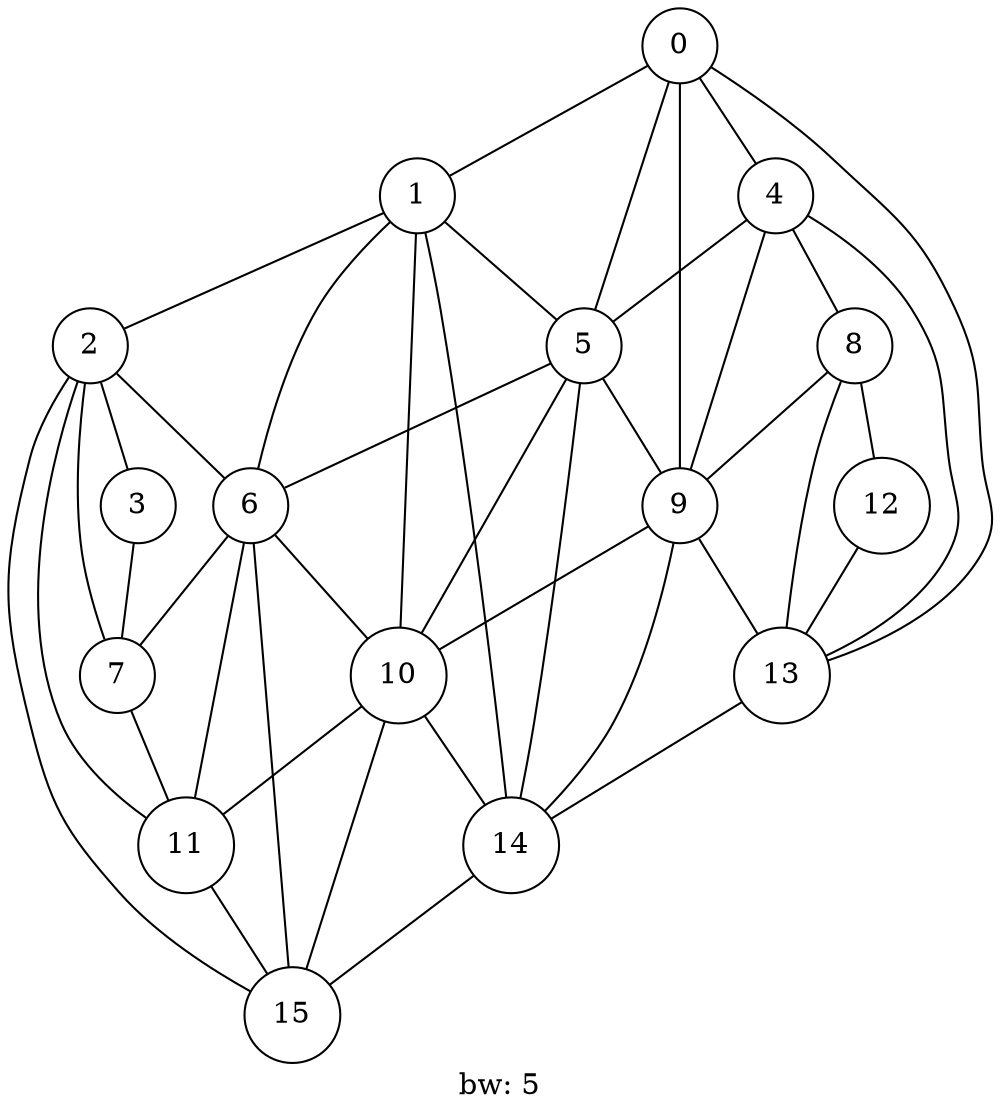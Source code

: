 graph {
node [shape=circle]label = "bw: 5"; 
12067688 [ label = "0" ];
18647665 [ label = "1" ];
12926414 [ label = "2" ];
22862399 [ label = "3" ];
16554308 [ label = "4" ];
28470003 [ label = "5" ];
9142687 [ label = "6" ];
15401342 [ label = "7" ];
11468767 [ label = "8" ];
18916478 [ label = "9" ];
1012673 [ label = "10" ];
7901508 [ label = "11" ];
25771774 [ label = "12" ];
25609906 [ label = "13" ];
22996593 [ label = "14" ];
23794631 [ label = "15" ];
"12067688" -- "18647665";
"12067688" -- "16554308";
"12067688" -- "28470003";
"12067688" -- "18916478";
"12067688" -- "25609906";
"18647665" -- "12926414";
"18647665" -- "28470003";
"18647665" -- "9142687";
"18647665" -- "1012673";
"18647665" -- "22996593";
"12926414" -- "22862399";
"12926414" -- "9142687";
"12926414" -- "15401342";
"12926414" -- "7901508";
"12926414" -- "23794631";
"22862399" -- "15401342";
"16554308" -- "28470003";
"16554308" -- "11468767";
"16554308" -- "18916478";
"16554308" -- "25609906";
"28470003" -- "9142687";
"28470003" -- "18916478";
"28470003" -- "1012673";
"28470003" -- "22996593";
"9142687" -- "15401342";
"9142687" -- "1012673";
"9142687" -- "7901508";
"9142687" -- "23794631";
"15401342" -- "7901508";
"11468767" -- "18916478";
"11468767" -- "25771774";
"11468767" -- "25609906";
"18916478" -- "1012673";
"18916478" -- "25609906";
"18916478" -- "22996593";
"1012673" -- "7901508";
"1012673" -- "22996593";
"1012673" -- "23794631";
"7901508" -- "23794631";
"25771774" -- "25609906";
"25609906" -- "22996593";
"22996593" -- "23794631";
}
